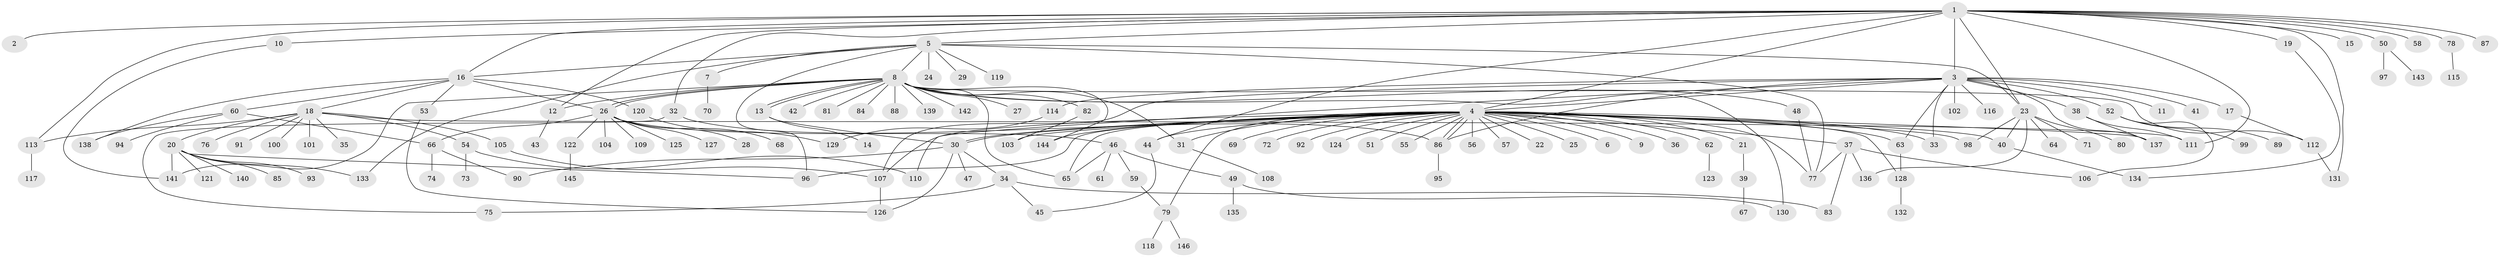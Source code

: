 // Generated by graph-tools (version 1.1) at 2025/26/03/09/25 03:26:05]
// undirected, 146 vertices, 200 edges
graph export_dot {
graph [start="1"]
  node [color=gray90,style=filled];
  1;
  2;
  3;
  4;
  5;
  6;
  7;
  8;
  9;
  10;
  11;
  12;
  13;
  14;
  15;
  16;
  17;
  18;
  19;
  20;
  21;
  22;
  23;
  24;
  25;
  26;
  27;
  28;
  29;
  30;
  31;
  32;
  33;
  34;
  35;
  36;
  37;
  38;
  39;
  40;
  41;
  42;
  43;
  44;
  45;
  46;
  47;
  48;
  49;
  50;
  51;
  52;
  53;
  54;
  55;
  56;
  57;
  58;
  59;
  60;
  61;
  62;
  63;
  64;
  65;
  66;
  67;
  68;
  69;
  70;
  71;
  72;
  73;
  74;
  75;
  76;
  77;
  78;
  79;
  80;
  81;
  82;
  83;
  84;
  85;
  86;
  87;
  88;
  89;
  90;
  91;
  92;
  93;
  94;
  95;
  96;
  97;
  98;
  99;
  100;
  101;
  102;
  103;
  104;
  105;
  106;
  107;
  108;
  109;
  110;
  111;
  112;
  113;
  114;
  115;
  116;
  117;
  118;
  119;
  120;
  121;
  122;
  123;
  124;
  125;
  126;
  127;
  128;
  129;
  130;
  131;
  132;
  133;
  134;
  135;
  136;
  137;
  138;
  139;
  140;
  141;
  142;
  143;
  144;
  145;
  146;
  1 -- 2;
  1 -- 3;
  1 -- 4;
  1 -- 5;
  1 -- 10;
  1 -- 12;
  1 -- 15;
  1 -- 16;
  1 -- 19;
  1 -- 23;
  1 -- 32;
  1 -- 44;
  1 -- 50;
  1 -- 58;
  1 -- 78;
  1 -- 87;
  1 -- 111;
  1 -- 113;
  1 -- 131;
  3 -- 4;
  3 -- 11;
  3 -- 17;
  3 -- 33;
  3 -- 38;
  3 -- 41;
  3 -- 52;
  3 -- 63;
  3 -- 86;
  3 -- 102;
  3 -- 107;
  3 -- 110;
  3 -- 114;
  3 -- 116;
  3 -- 137;
  4 -- 6;
  4 -- 9;
  4 -- 21;
  4 -- 22;
  4 -- 25;
  4 -- 30;
  4 -- 30;
  4 -- 31;
  4 -- 33;
  4 -- 36;
  4 -- 37;
  4 -- 40;
  4 -- 44;
  4 -- 51;
  4 -- 55;
  4 -- 56;
  4 -- 57;
  4 -- 62;
  4 -- 63;
  4 -- 65;
  4 -- 69;
  4 -- 72;
  4 -- 77;
  4 -- 79;
  4 -- 86;
  4 -- 86;
  4 -- 92;
  4 -- 96;
  4 -- 98;
  4 -- 103;
  4 -- 107;
  4 -- 124;
  4 -- 128;
  4 -- 137;
  4 -- 144;
  5 -- 7;
  5 -- 8;
  5 -- 16;
  5 -- 23;
  5 -- 24;
  5 -- 29;
  5 -- 77;
  5 -- 96;
  5 -- 119;
  5 -- 133;
  7 -- 70;
  8 -- 12;
  8 -- 13;
  8 -- 13;
  8 -- 26;
  8 -- 26;
  8 -- 27;
  8 -- 31;
  8 -- 42;
  8 -- 48;
  8 -- 65;
  8 -- 81;
  8 -- 82;
  8 -- 84;
  8 -- 88;
  8 -- 112;
  8 -- 130;
  8 -- 139;
  8 -- 141;
  8 -- 142;
  8 -- 144;
  10 -- 141;
  12 -- 43;
  13 -- 14;
  13 -- 30;
  16 -- 18;
  16 -- 26;
  16 -- 53;
  16 -- 60;
  16 -- 120;
  16 -- 138;
  17 -- 112;
  18 -- 20;
  18 -- 35;
  18 -- 54;
  18 -- 76;
  18 -- 91;
  18 -- 100;
  18 -- 101;
  18 -- 105;
  18 -- 111;
  18 -- 113;
  19 -- 134;
  20 -- 85;
  20 -- 93;
  20 -- 96;
  20 -- 121;
  20 -- 133;
  20 -- 140;
  20 -- 141;
  21 -- 39;
  23 -- 40;
  23 -- 64;
  23 -- 71;
  23 -- 80;
  23 -- 98;
  23 -- 136;
  26 -- 28;
  26 -- 46;
  26 -- 66;
  26 -- 68;
  26 -- 104;
  26 -- 109;
  26 -- 122;
  26 -- 125;
  26 -- 127;
  30 -- 34;
  30 -- 47;
  30 -- 90;
  30 -- 126;
  31 -- 108;
  32 -- 75;
  32 -- 86;
  34 -- 45;
  34 -- 75;
  34 -- 83;
  37 -- 77;
  37 -- 83;
  37 -- 106;
  37 -- 136;
  38 -- 111;
  38 -- 137;
  39 -- 67;
  40 -- 134;
  44 -- 45;
  46 -- 49;
  46 -- 59;
  46 -- 61;
  46 -- 65;
  48 -- 77;
  49 -- 130;
  49 -- 135;
  50 -- 97;
  50 -- 143;
  52 -- 89;
  52 -- 99;
  52 -- 106;
  53 -- 126;
  54 -- 73;
  54 -- 110;
  59 -- 79;
  60 -- 66;
  60 -- 94;
  60 -- 138;
  62 -- 123;
  63 -- 128;
  66 -- 74;
  66 -- 90;
  78 -- 115;
  79 -- 118;
  79 -- 146;
  82 -- 103;
  86 -- 95;
  105 -- 107;
  107 -- 126;
  112 -- 131;
  113 -- 117;
  114 -- 129;
  120 -- 129;
  122 -- 145;
  128 -- 132;
}
